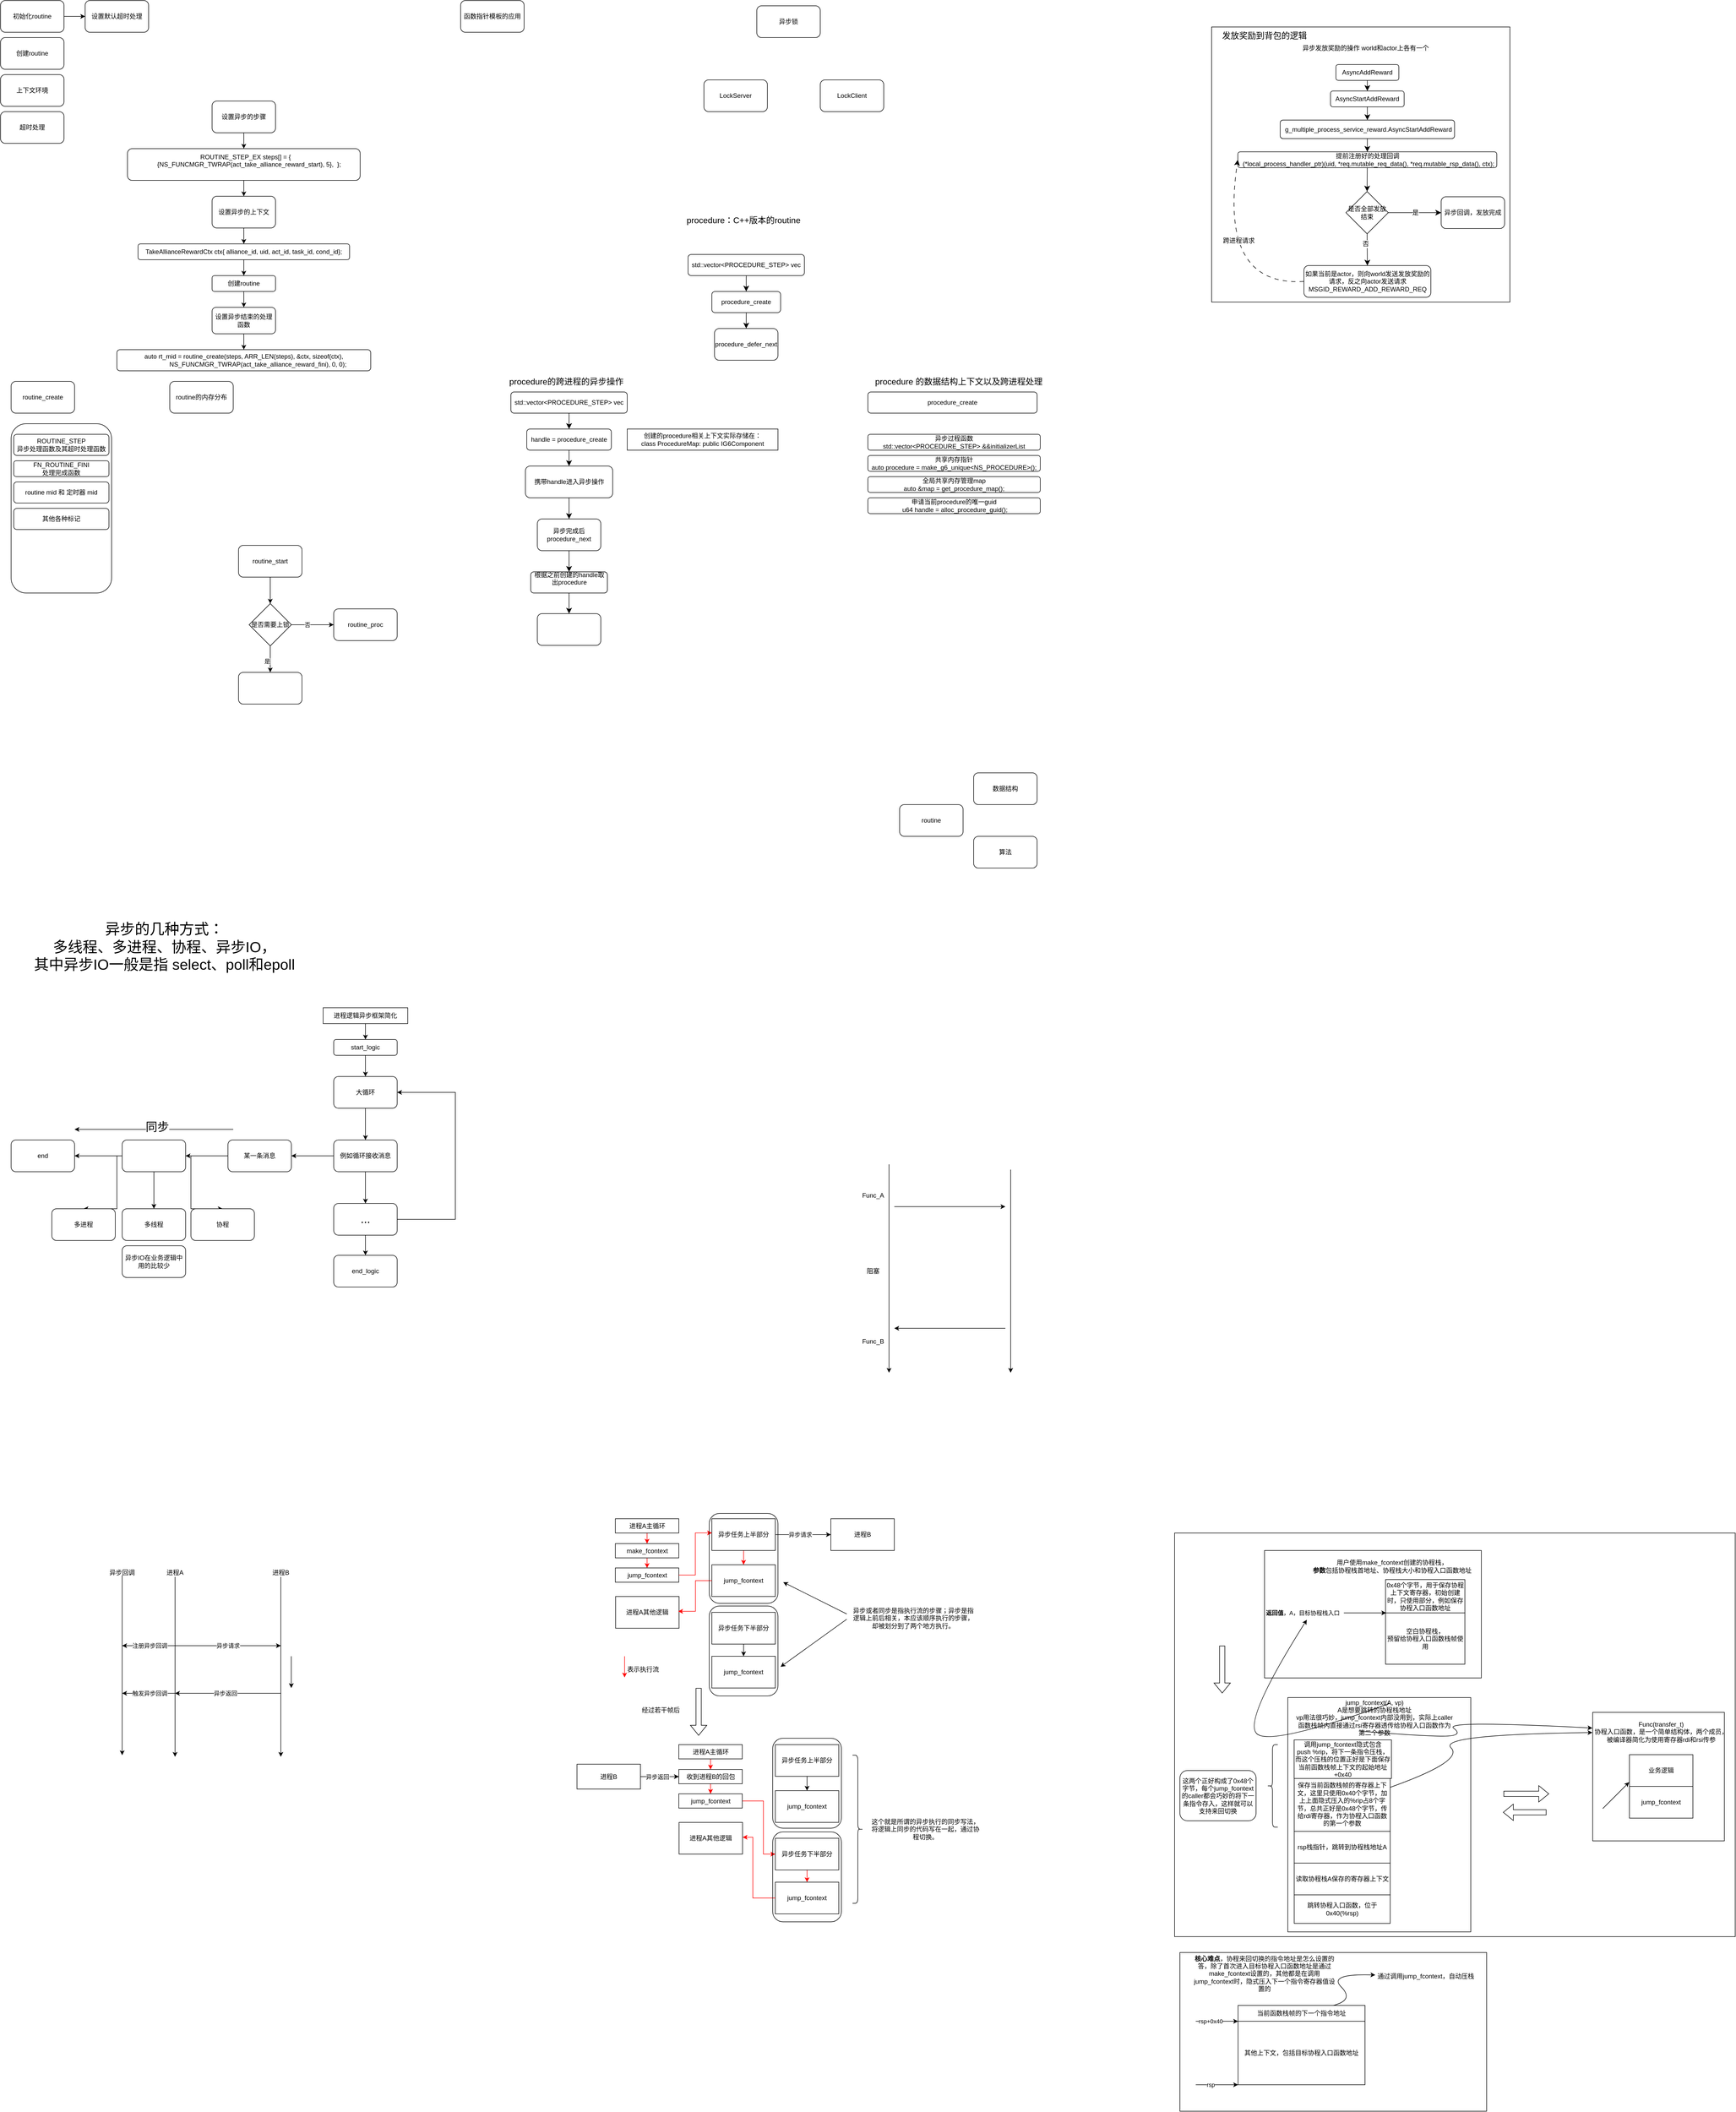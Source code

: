 <mxfile version="28.2.1">
  <diagram name="第 1 页" id="BBjcjCPQKE8Rdczkw8qz">
    <mxGraphModel dx="997" dy="550" grid="1" gridSize="10" guides="1" tooltips="1" connect="1" arrows="1" fold="1" page="1" pageScale="1" pageWidth="827" pageHeight="1169" math="0" shadow="0">
      <root>
        <mxCell id="0" />
        <mxCell id="1" parent="0" />
        <mxCell id="9l9gcxOGcMHAikn7koUY-1" value="创建routine" style="rounded=1;whiteSpace=wrap;html=1;" parent="1" vertex="1">
          <mxGeometry x="10" y="80" width="120" height="60" as="geometry" />
        </mxCell>
        <mxCell id="9l9gcxOGcMHAikn7koUY-2" value="上下文环境" style="rounded=1;whiteSpace=wrap;html=1;" parent="1" vertex="1">
          <mxGeometry x="10" y="150" width="120" height="60" as="geometry" />
        </mxCell>
        <mxCell id="9l9gcxOGcMHAikn7koUY-3" value="超时处理" style="rounded=1;whiteSpace=wrap;html=1;" parent="1" vertex="1">
          <mxGeometry x="10" y="220" width="120" height="60" as="geometry" />
        </mxCell>
        <mxCell id="9l9gcxOGcMHAikn7koUY-6" value="" style="edgeStyle=orthogonalEdgeStyle;rounded=0;orthogonalLoop=1;jettySize=auto;html=1;" parent="1" source="9l9gcxOGcMHAikn7koUY-4" target="9l9gcxOGcMHAikn7koUY-5" edge="1">
          <mxGeometry relative="1" as="geometry" />
        </mxCell>
        <mxCell id="9l9gcxOGcMHAikn7koUY-4" value="初始化routine" style="rounded=1;whiteSpace=wrap;html=1;" parent="1" vertex="1">
          <mxGeometry x="10" y="10" width="120" height="60" as="geometry" />
        </mxCell>
        <mxCell id="9l9gcxOGcMHAikn7koUY-5" value="设置默认超时处理" style="whiteSpace=wrap;html=1;rounded=1;" parent="1" vertex="1">
          <mxGeometry x="170" y="10" width="120" height="60" as="geometry" />
        </mxCell>
        <mxCell id="9l9gcxOGcMHAikn7koUY-11" value="" style="edgeStyle=orthogonalEdgeStyle;rounded=0;orthogonalLoop=1;jettySize=auto;html=1;" parent="1" source="9l9gcxOGcMHAikn7koUY-8" target="9l9gcxOGcMHAikn7koUY-10" edge="1">
          <mxGeometry relative="1" as="geometry" />
        </mxCell>
        <mxCell id="9l9gcxOGcMHAikn7koUY-8" value="设置异步的步骤" style="whiteSpace=wrap;html=1;rounded=1;" parent="1" vertex="1">
          <mxGeometry x="410" y="200" width="120" height="60" as="geometry" />
        </mxCell>
        <mxCell id="9l9gcxOGcMHAikn7koUY-13" value="" style="edgeStyle=orthogonalEdgeStyle;rounded=0;orthogonalLoop=1;jettySize=auto;html=1;" parent="1" source="9l9gcxOGcMHAikn7koUY-10" target="9l9gcxOGcMHAikn7koUY-12" edge="1">
          <mxGeometry relative="1" as="geometry" />
        </mxCell>
        <mxCell id="9l9gcxOGcMHAikn7koUY-10" value="&lt;div&gt;&amp;nbsp; ROUTINE_STEP_EX steps[] = {&lt;/div&gt;&lt;div&gt;&amp;nbsp; &amp;nbsp; &amp;nbsp; {NS_FUNCMGR_TWRAP(act_take_alliance_reward_start), 5},&lt;span style=&quot;background-color: transparent; color: light-dark(rgb(0, 0, 0), rgb(255, 255, 255));&quot;&gt;&amp;nbsp; };&lt;/span&gt;&lt;/div&gt;&lt;div&gt;&lt;br&gt;&lt;/div&gt;" style="whiteSpace=wrap;html=1;rounded=1;" parent="1" vertex="1">
          <mxGeometry x="250" y="290" width="440" height="60" as="geometry" />
        </mxCell>
        <mxCell id="9l9gcxOGcMHAikn7koUY-15" value="" style="edgeStyle=orthogonalEdgeStyle;rounded=0;orthogonalLoop=1;jettySize=auto;html=1;" parent="1" source="9l9gcxOGcMHAikn7koUY-12" target="9l9gcxOGcMHAikn7koUY-14" edge="1">
          <mxGeometry relative="1" as="geometry" />
        </mxCell>
        <mxCell id="9l9gcxOGcMHAikn7koUY-12" value="设置异步的上下文" style="whiteSpace=wrap;html=1;rounded=1;" parent="1" vertex="1">
          <mxGeometry x="410" y="380" width="120" height="60" as="geometry" />
        </mxCell>
        <mxCell id="9l9gcxOGcMHAikn7koUY-17" style="edgeStyle=orthogonalEdgeStyle;rounded=0;orthogonalLoop=1;jettySize=auto;html=1;" parent="1" source="9l9gcxOGcMHAikn7koUY-14" target="9l9gcxOGcMHAikn7koUY-16" edge="1">
          <mxGeometry relative="1" as="geometry" />
        </mxCell>
        <mxCell id="9l9gcxOGcMHAikn7koUY-14" value="TakeAllianceRewardCtx ctx{ alliance_id, uid, act_id, task_id, cond_id};" style="whiteSpace=wrap;html=1;rounded=1;" parent="1" vertex="1">
          <mxGeometry x="270" y="470" width="400" height="30" as="geometry" />
        </mxCell>
        <mxCell id="9l9gcxOGcMHAikn7koUY-19" value="" style="edgeStyle=orthogonalEdgeStyle;rounded=0;orthogonalLoop=1;jettySize=auto;html=1;" parent="1" source="9l9gcxOGcMHAikn7koUY-16" target="9l9gcxOGcMHAikn7koUY-18" edge="1">
          <mxGeometry relative="1" as="geometry" />
        </mxCell>
        <mxCell id="9l9gcxOGcMHAikn7koUY-16" value="创建routine" style="rounded=1;whiteSpace=wrap;html=1;" parent="1" vertex="1">
          <mxGeometry x="410" y="530" width="120" height="30" as="geometry" />
        </mxCell>
        <mxCell id="9l9gcxOGcMHAikn7koUY-21" value="" style="edgeStyle=orthogonalEdgeStyle;rounded=0;orthogonalLoop=1;jettySize=auto;html=1;" parent="1" source="9l9gcxOGcMHAikn7koUY-18" target="9l9gcxOGcMHAikn7koUY-20" edge="1">
          <mxGeometry relative="1" as="geometry" />
        </mxCell>
        <mxCell id="9l9gcxOGcMHAikn7koUY-18" value="设置异步结束的处理函数" style="whiteSpace=wrap;html=1;rounded=1;" parent="1" vertex="1">
          <mxGeometry x="410" y="590" width="120" height="50" as="geometry" />
        </mxCell>
        <mxCell id="9l9gcxOGcMHAikn7koUY-20" value="&lt;div&gt;&amp;nbsp;auto rt_mid = routine_create(steps, ARR_LEN(steps), &amp;amp;ctx, sizeof(ctx),&amp;nbsp;&lt;/div&gt;&lt;div&gt;&amp;nbsp; &amp;nbsp; &amp;nbsp; &amp;nbsp; &amp;nbsp; &amp;nbsp; &amp;nbsp; &amp;nbsp; NS_FUNCMGR_TWRAP(act_take_alliance_reward_fini), 0, 0);&lt;/div&gt;" style="whiteSpace=wrap;html=1;rounded=1;" parent="1" vertex="1">
          <mxGeometry x="230" y="670" width="480" height="40" as="geometry" />
        </mxCell>
        <mxCell id="9l9gcxOGcMHAikn7koUY-22" value="routine_create" style="rounded=1;whiteSpace=wrap;html=1;" parent="1" vertex="1">
          <mxGeometry x="30" y="730" width="120" height="60" as="geometry" />
        </mxCell>
        <mxCell id="9l9gcxOGcMHAikn7koUY-23" value="函数指针模板的应用" style="rounded=1;whiteSpace=wrap;html=1;" parent="1" vertex="1">
          <mxGeometry x="880" y="10" width="120" height="60" as="geometry" />
        </mxCell>
        <mxCell id="9l9gcxOGcMHAikn7koUY-24" value="" style="rounded=1;whiteSpace=wrap;html=1;fillColor=none;" parent="1" vertex="1">
          <mxGeometry x="30" y="810" width="190" height="320" as="geometry" />
        </mxCell>
        <mxCell id="9l9gcxOGcMHAikn7koUY-25" value="routine的内存分布" style="rounded=1;whiteSpace=wrap;html=1;" parent="1" vertex="1">
          <mxGeometry x="330" y="730" width="120" height="60" as="geometry" />
        </mxCell>
        <mxCell id="9l9gcxOGcMHAikn7koUY-26" value="ROUTINE_STEP&lt;div&gt;异步处理函数及其超时处理函数&lt;/div&gt;" style="rounded=1;whiteSpace=wrap;html=1;" parent="1" vertex="1">
          <mxGeometry x="35" y="830" width="180" height="40" as="geometry" />
        </mxCell>
        <mxCell id="9l9gcxOGcMHAikn7koUY-27" value="FN_ROUTINE_FINI&lt;div&gt;处理完成函数&lt;/div&gt;" style="rounded=1;whiteSpace=wrap;html=1;" parent="1" vertex="1">
          <mxGeometry x="35" y="880" width="180" height="30" as="geometry" />
        </mxCell>
        <mxCell id="9l9gcxOGcMHAikn7koUY-28" value="routine mid 和 定时器 mid" style="rounded=1;whiteSpace=wrap;html=1;" parent="1" vertex="1">
          <mxGeometry x="35" y="920" width="180" height="40" as="geometry" />
        </mxCell>
        <mxCell id="9l9gcxOGcMHAikn7koUY-29" value="其他各种标记" style="rounded=1;whiteSpace=wrap;html=1;" parent="1" vertex="1">
          <mxGeometry x="35" y="970" width="180" height="40" as="geometry" />
        </mxCell>
        <mxCell id="9l9gcxOGcMHAikn7koUY-34" style="edgeStyle=orthogonalEdgeStyle;rounded=0;orthogonalLoop=1;jettySize=auto;html=1;entryX=0.5;entryY=0;entryDx=0;entryDy=0;" parent="1" source="9l9gcxOGcMHAikn7koUY-30" target="9l9gcxOGcMHAikn7koUY-33" edge="1">
          <mxGeometry relative="1" as="geometry" />
        </mxCell>
        <mxCell id="9l9gcxOGcMHAikn7koUY-30" value="routine_start" style="rounded=1;whiteSpace=wrap;html=1;" parent="1" vertex="1">
          <mxGeometry x="460" y="1040" width="120" height="60" as="geometry" />
        </mxCell>
        <mxCell id="9l9gcxOGcMHAikn7koUY-31" value="routine_proc" style="whiteSpace=wrap;html=1;rounded=1;" parent="1" vertex="1">
          <mxGeometry x="640" y="1160" width="120" height="60" as="geometry" />
        </mxCell>
        <mxCell id="9l9gcxOGcMHAikn7koUY-35" style="edgeStyle=orthogonalEdgeStyle;rounded=0;orthogonalLoop=1;jettySize=auto;html=1;exitX=1;exitY=0.5;exitDx=0;exitDy=0;entryX=0;entryY=0.5;entryDx=0;entryDy=0;" parent="1" source="9l9gcxOGcMHAikn7koUY-33" target="9l9gcxOGcMHAikn7koUY-31" edge="1">
          <mxGeometry relative="1" as="geometry" />
        </mxCell>
        <mxCell id="9l9gcxOGcMHAikn7koUY-40" value="否" style="edgeLabel;html=1;align=center;verticalAlign=middle;resizable=0;points=[];" parent="9l9gcxOGcMHAikn7koUY-35" vertex="1" connectable="0">
          <mxGeometry x="-0.264" relative="1" as="geometry">
            <mxPoint as="offset" />
          </mxGeometry>
        </mxCell>
        <mxCell id="9l9gcxOGcMHAikn7koUY-39" style="edgeStyle=orthogonalEdgeStyle;rounded=0;orthogonalLoop=1;jettySize=auto;html=1;entryX=0.5;entryY=0;entryDx=0;entryDy=0;" parent="1" source="9l9gcxOGcMHAikn7koUY-33" target="9l9gcxOGcMHAikn7koUY-38" edge="1">
          <mxGeometry relative="1" as="geometry" />
        </mxCell>
        <mxCell id="9l9gcxOGcMHAikn7koUY-41" value="是" style="edgeLabel;html=1;align=center;verticalAlign=middle;resizable=0;points=[];" parent="9l9gcxOGcMHAikn7koUY-39" vertex="1" connectable="0">
          <mxGeometry x="0.163" y="-6" relative="1" as="geometry">
            <mxPoint as="offset" />
          </mxGeometry>
        </mxCell>
        <mxCell id="9l9gcxOGcMHAikn7koUY-33" value="是否需要上锁" style="rhombus;whiteSpace=wrap;html=1;" parent="1" vertex="1">
          <mxGeometry x="480" y="1150" width="80" height="80" as="geometry" />
        </mxCell>
        <mxCell id="9l9gcxOGcMHAikn7koUY-38" value="" style="rounded=1;whiteSpace=wrap;html=1;" parent="1" vertex="1">
          <mxGeometry x="460" y="1280" width="120" height="60" as="geometry" />
        </mxCell>
        <mxCell id="9l9gcxOGcMHAikn7koUY-42" value="异步锁" style="rounded=1;whiteSpace=wrap;html=1;" parent="1" vertex="1">
          <mxGeometry x="1440" y="20" width="120" height="60" as="geometry" />
        </mxCell>
        <mxCell id="9l9gcxOGcMHAikn7koUY-43" value="LockServer" style="rounded=1;whiteSpace=wrap;html=1;" parent="1" vertex="1">
          <mxGeometry x="1340" y="160" width="120" height="60" as="geometry" />
        </mxCell>
        <mxCell id="9l9gcxOGcMHAikn7koUY-44" value="LockClient" style="rounded=1;whiteSpace=wrap;html=1;" parent="1" vertex="1">
          <mxGeometry x="1560" y="160" width="120" height="60" as="geometry" />
        </mxCell>
        <mxCell id="7AqzBn1O08MEyi1Azup3-1" value="procedure：C++版本的routine" style="text;html=1;align=center;verticalAlign=middle;whiteSpace=wrap;rounded=0;fontSize=16;" parent="1" vertex="1">
          <mxGeometry x="1230" y="410" width="370" height="30" as="geometry" />
        </mxCell>
        <mxCell id="7AqzBn1O08MEyi1Azup3-6" value="" style="edgeStyle=none;curved=1;rounded=0;orthogonalLoop=1;jettySize=auto;html=1;fontSize=12;startSize=8;endSize=8;" parent="1" source="7AqzBn1O08MEyi1Azup3-2" target="7AqzBn1O08MEyi1Azup3-5" edge="1">
          <mxGeometry relative="1" as="geometry" />
        </mxCell>
        <mxCell id="7AqzBn1O08MEyi1Azup3-2" value="procedure_create" style="rounded=1;whiteSpace=wrap;html=1;" parent="1" vertex="1">
          <mxGeometry x="1355" y="560" width="130" height="40" as="geometry" />
        </mxCell>
        <mxCell id="7AqzBn1O08MEyi1Azup3-4" style="edgeStyle=none;curved=1;rounded=0;orthogonalLoop=1;jettySize=auto;html=1;entryX=0.5;entryY=0;entryDx=0;entryDy=0;fontSize=12;startSize=8;endSize=8;" parent="1" source="7AqzBn1O08MEyi1Azup3-3" target="7AqzBn1O08MEyi1Azup3-2" edge="1">
          <mxGeometry relative="1" as="geometry" />
        </mxCell>
        <mxCell id="7AqzBn1O08MEyi1Azup3-3" value="std::vector&amp;lt;PROCEDURE_STEP&amp;gt; vec" style="rounded=1;whiteSpace=wrap;html=1;" parent="1" vertex="1">
          <mxGeometry x="1310" y="490" width="220" height="40" as="geometry" />
        </mxCell>
        <mxCell id="7AqzBn1O08MEyi1Azup3-5" value="procedure_defer_next" style="whiteSpace=wrap;html=1;rounded=1;" parent="1" vertex="1">
          <mxGeometry x="1360" y="630" width="120" height="60" as="geometry" />
        </mxCell>
        <mxCell id="7AqzBn1O08MEyi1Azup3-7" value="procedure的跨进程的异步操作" style="text;html=1;align=center;verticalAlign=middle;whiteSpace=wrap;rounded=0;fontSize=16;" parent="1" vertex="1">
          <mxGeometry x="965" y="720" width="230" height="20" as="geometry" />
        </mxCell>
        <mxCell id="7AqzBn1O08MEyi1Azup3-9" value="" style="edgeStyle=none;curved=1;rounded=0;orthogonalLoop=1;jettySize=auto;html=1;fontSize=12;startSize=8;endSize=8;" parent="1" source="7AqzBn1O08MEyi1Azup3-10" edge="1">
          <mxGeometry relative="1" as="geometry">
            <mxPoint x="1085" y="890" as="targetPoint" />
          </mxGeometry>
        </mxCell>
        <mxCell id="7AqzBn1O08MEyi1Azup3-10" value="handle = procedure_create" style="rounded=1;whiteSpace=wrap;html=1;" parent="1" vertex="1">
          <mxGeometry x="1005" y="820" width="160" height="40" as="geometry" />
        </mxCell>
        <mxCell id="7AqzBn1O08MEyi1Azup3-11" style="edgeStyle=none;curved=1;rounded=0;orthogonalLoop=1;jettySize=auto;html=1;entryX=0.5;entryY=0;entryDx=0;entryDy=0;fontSize=12;startSize=8;endSize=8;" parent="1" source="7AqzBn1O08MEyi1Azup3-12" target="7AqzBn1O08MEyi1Azup3-10" edge="1">
          <mxGeometry relative="1" as="geometry" />
        </mxCell>
        <mxCell id="7AqzBn1O08MEyi1Azup3-12" value="std::vector&amp;lt;PROCEDURE_STEP&amp;gt; vec" style="rounded=1;whiteSpace=wrap;html=1;" parent="1" vertex="1">
          <mxGeometry x="975" y="750" width="220" height="40" as="geometry" />
        </mxCell>
        <mxCell id="7AqzBn1O08MEyi1Azup3-16" value="" style="edgeStyle=none;curved=1;rounded=0;orthogonalLoop=1;jettySize=auto;html=1;fontSize=12;startSize=8;endSize=8;" parent="1" source="7AqzBn1O08MEyi1Azup3-14" target="7AqzBn1O08MEyi1Azup3-15" edge="1">
          <mxGeometry relative="1" as="geometry" />
        </mxCell>
        <mxCell id="7AqzBn1O08MEyi1Azup3-14" value="携带handle进入异步操作" style="rounded=1;whiteSpace=wrap;html=1;" parent="1" vertex="1">
          <mxGeometry x="1002.5" y="890" width="165" height="60" as="geometry" />
        </mxCell>
        <mxCell id="7AqzBn1O08MEyi1Azup3-18" value="" style="edgeStyle=none;curved=1;rounded=0;orthogonalLoop=1;jettySize=auto;html=1;fontSize=12;startSize=8;endSize=8;" parent="1" source="7AqzBn1O08MEyi1Azup3-15" target="7AqzBn1O08MEyi1Azup3-17" edge="1">
          <mxGeometry relative="1" as="geometry" />
        </mxCell>
        <mxCell id="7AqzBn1O08MEyi1Azup3-15" value="异步完成后&lt;div&gt;procedure_next&lt;/div&gt;" style="whiteSpace=wrap;html=1;rounded=1;" parent="1" vertex="1">
          <mxGeometry x="1025" y="990" width="120" height="60" as="geometry" />
        </mxCell>
        <mxCell id="7AqzBn1O08MEyi1Azup3-21" value="" style="edgeStyle=none;curved=1;rounded=0;orthogonalLoop=1;jettySize=auto;html=1;fontSize=12;startSize=8;endSize=8;" parent="1" source="7AqzBn1O08MEyi1Azup3-17" target="7AqzBn1O08MEyi1Azup3-20" edge="1">
          <mxGeometry relative="1" as="geometry" />
        </mxCell>
        <mxCell id="7AqzBn1O08MEyi1Azup3-17" value="根据之前创建的handle取出procedure&lt;div&gt;&lt;br&gt;&lt;/div&gt;" style="whiteSpace=wrap;html=1;rounded=1;" parent="1" vertex="1">
          <mxGeometry x="1012.5" y="1090" width="145" height="40" as="geometry" />
        </mxCell>
        <mxCell id="7AqzBn1O08MEyi1Azup3-19" value="&lt;div&gt;创建的procedure相关上下文实际存储在：&lt;/div&gt;class ProcedureMap: public IG6Component" style="rounded=0;whiteSpace=wrap;html=1;" parent="1" vertex="1">
          <mxGeometry x="1195" y="820" width="285" height="40" as="geometry" />
        </mxCell>
        <mxCell id="7AqzBn1O08MEyi1Azup3-20" value="" style="whiteSpace=wrap;html=1;rounded=1;" parent="1" vertex="1">
          <mxGeometry x="1025" y="1169" width="120" height="60" as="geometry" />
        </mxCell>
        <mxCell id="7AqzBn1O08MEyi1Azup3-22" value="procedure 的数据结构上下文以及跨进程处理" style="text;html=1;align=center;verticalAlign=middle;whiteSpace=wrap;rounded=0;fontSize=16;" parent="1" vertex="1">
          <mxGeometry x="1654" y="715" width="336" height="30" as="geometry" />
        </mxCell>
        <mxCell id="7AqzBn1O08MEyi1Azup3-23" value="procedure_create" style="rounded=1;whiteSpace=wrap;html=1;" parent="1" vertex="1">
          <mxGeometry x="1650" y="750" width="320" height="40" as="geometry" />
        </mxCell>
        <mxCell id="7AqzBn1O08MEyi1Azup3-24" value="&lt;div&gt;异步过程函数&lt;/div&gt;std::vector&amp;lt;PROCEDURE_STEP&amp;gt; &amp;amp;&amp;amp;initializerList" style="rounded=1;whiteSpace=wrap;html=1;" parent="1" vertex="1">
          <mxGeometry x="1650" y="830" width="326" height="30" as="geometry" />
        </mxCell>
        <mxCell id="7AqzBn1O08MEyi1Azup3-25" value="&lt;div&gt;共享内存指针&lt;/div&gt;auto procedure = make_g6_unique&amp;lt;NS_PROCEDURE&amp;gt;();" style="rounded=1;whiteSpace=wrap;html=1;" parent="1" vertex="1">
          <mxGeometry x="1650" y="870" width="326" height="30" as="geometry" />
        </mxCell>
        <mxCell id="7AqzBn1O08MEyi1Azup3-26" value="&lt;div&gt;全局共享内存管理map&lt;/div&gt;auto &amp;amp;map = get_procedure_map();" style="rounded=1;whiteSpace=wrap;html=1;" parent="1" vertex="1">
          <mxGeometry x="1650" y="910" width="326" height="30" as="geometry" />
        </mxCell>
        <mxCell id="7AqzBn1O08MEyi1Azup3-27" value="&lt;div&gt;申请当前procedure的唯一guid&lt;/div&gt;&amp;nbsp;u64 handle = alloc_procedure_guid();" style="rounded=1;whiteSpace=wrap;html=1;" parent="1" vertex="1">
          <mxGeometry x="1650" y="950" width="326" height="30" as="geometry" />
        </mxCell>
        <mxCell id="7AqzBn1O08MEyi1Azup3-32" value="" style="edgeStyle=none;curved=1;rounded=0;orthogonalLoop=1;jettySize=auto;html=1;fontSize=12;startSize=8;endSize=8;" parent="1" source="7AqzBn1O08MEyi1Azup3-29" target="7AqzBn1O08MEyi1Azup3-31" edge="1">
          <mxGeometry relative="1" as="geometry" />
        </mxCell>
        <mxCell id="7AqzBn1O08MEyi1Azup3-29" value="AsyncAddReward" style="rounded=1;whiteSpace=wrap;html=1;" parent="1" vertex="1">
          <mxGeometry x="2535" y="131" width="119" height="30" as="geometry" />
        </mxCell>
        <mxCell id="7AqzBn1O08MEyi1Azup3-30" value="&lt;span style=&quot;color: rgb(0, 0, 0); font-family: Helvetica; font-size: 12px; font-style: normal; font-variant-ligatures: normal; font-variant-caps: normal; font-weight: 400; letter-spacing: normal; orphans: 2; text-align: center; text-indent: 0px; text-transform: none; widows: 2; word-spacing: 0px; -webkit-text-stroke-width: 0px; white-space: normal; background-color: rgb(251, 251, 251); text-decoration-thickness: initial; text-decoration-style: initial; text-decoration-color: initial; float: none; display: inline !important;&quot;&gt;异步发放奖励的操作&amp;nbsp;&lt;/span&gt;&lt;span style=&quot;background-color: light-dark(rgb(251, 251, 251), rgb(21, 21, 21)); color: light-dark(rgb(0, 0, 0), rgb(237, 237, 237)); text-align: center;&quot;&gt;world和actor上各有一个&lt;/span&gt;" style="text;whiteSpace=wrap;html=1;" parent="1" vertex="1">
          <mxGeometry x="2469.5" y="86" width="250" height="25" as="geometry" />
        </mxCell>
        <mxCell id="7AqzBn1O08MEyi1Azup3-34" value="" style="edgeStyle=none;curved=1;rounded=0;orthogonalLoop=1;jettySize=auto;html=1;fontSize=12;startSize=8;endSize=8;" parent="1" source="7AqzBn1O08MEyi1Azup3-31" target="7AqzBn1O08MEyi1Azup3-33" edge="1">
          <mxGeometry relative="1" as="geometry" />
        </mxCell>
        <mxCell id="7AqzBn1O08MEyi1Azup3-31" value="AsyncStartAddReward" style="whiteSpace=wrap;html=1;rounded=1;" parent="1" vertex="1">
          <mxGeometry x="2524.75" y="181" width="139.25" height="30" as="geometry" />
        </mxCell>
        <mxCell id="7AqzBn1O08MEyi1Azup3-36" value="" style="edgeStyle=none;curved=1;rounded=0;orthogonalLoop=1;jettySize=auto;html=1;fontSize=12;startSize=8;endSize=8;" parent="1" source="7AqzBn1O08MEyi1Azup3-33" target="7AqzBn1O08MEyi1Azup3-35" edge="1">
          <mxGeometry relative="1" as="geometry" />
        </mxCell>
        <mxCell id="7AqzBn1O08MEyi1Azup3-33" value="&amp;nbsp;g_multiple_process_service_reward.AsyncStartAddReward" style="whiteSpace=wrap;html=1;rounded=1;" parent="1" vertex="1">
          <mxGeometry x="2429.68" y="236" width="329.63" height="35" as="geometry" />
        </mxCell>
        <mxCell id="7AqzBn1O08MEyi1Azup3-42" style="edgeStyle=none;curved=1;rounded=0;orthogonalLoop=1;jettySize=auto;html=1;entryX=0.5;entryY=0;entryDx=0;entryDy=0;fontSize=12;startSize=8;endSize=8;" parent="1" source="7AqzBn1O08MEyi1Azup3-35" target="7AqzBn1O08MEyi1Azup3-41" edge="1">
          <mxGeometry relative="1" as="geometry" />
        </mxCell>
        <mxCell id="7AqzBn1O08MEyi1Azup3-35" value="&lt;div&gt;提前注册好的处理回调&lt;/div&gt;&amp;nbsp;(*local_process_handler_ptr)(uid, *req.mutable_req_data(), *req.mutable_rsp_data(), ctx);" style="whiteSpace=wrap;html=1;rounded=1;" parent="1" vertex="1">
          <mxGeometry x="2349.56" y="296" width="489.63" height="30" as="geometry" />
        </mxCell>
        <mxCell id="7AqzBn1O08MEyi1Azup3-44" value="" style="edgeStyle=none;curved=1;rounded=0;orthogonalLoop=1;jettySize=auto;html=1;fontSize=12;startSize=8;endSize=8;" parent="1" source="7AqzBn1O08MEyi1Azup3-41" edge="1">
          <mxGeometry relative="1" as="geometry">
            <mxPoint x="2734" y="411" as="targetPoint" />
          </mxGeometry>
        </mxCell>
        <mxCell id="7AqzBn1O08MEyi1Azup3-45" value="是" style="edgeLabel;html=1;align=center;verticalAlign=middle;resizable=0;points=[];fontSize=12;" parent="7AqzBn1O08MEyi1Azup3-44" vertex="1" connectable="0">
          <mxGeometry x="0.007" relative="1" as="geometry">
            <mxPoint as="offset" />
          </mxGeometry>
        </mxCell>
        <mxCell id="7AqzBn1O08MEyi1Azup3-48" style="edgeStyle=none;curved=1;rounded=0;orthogonalLoop=1;jettySize=auto;html=1;exitX=0.5;exitY=1;exitDx=0;exitDy=0;entryX=0.5;entryY=0;entryDx=0;entryDy=0;fontSize=12;startSize=8;endSize=8;" parent="1" source="7AqzBn1O08MEyi1Azup3-41" target="7AqzBn1O08MEyi1Azup3-47" edge="1">
          <mxGeometry relative="1" as="geometry" />
        </mxCell>
        <mxCell id="7AqzBn1O08MEyi1Azup3-49" value="否" style="edgeLabel;html=1;align=center;verticalAlign=middle;resizable=0;points=[];fontSize=12;" parent="7AqzBn1O08MEyi1Azup3-48" vertex="1" connectable="0">
          <mxGeometry x="-0.374" y="-3" relative="1" as="geometry">
            <mxPoint as="offset" />
          </mxGeometry>
        </mxCell>
        <mxCell id="7AqzBn1O08MEyi1Azup3-41" value="是否全部发放结束" style="rhombus;whiteSpace=wrap;html=1;" parent="1" vertex="1">
          <mxGeometry x="2554" y="371" width="80" height="80" as="geometry" />
        </mxCell>
        <mxCell id="7AqzBn1O08MEyi1Azup3-46" value="异步回调，发放完成" style="rounded=1;whiteSpace=wrap;html=1;" parent="1" vertex="1">
          <mxGeometry x="2734" y="381" width="120" height="60" as="geometry" />
        </mxCell>
        <mxCell id="7AqzBn1O08MEyi1Azup3-47" value="如果当前是actor，则向world发送发放奖励的请求，反之向actor发送请求&lt;div&gt;MSGID_REWARD_ADD_REWARD_REQ&lt;/div&gt;" style="rounded=1;whiteSpace=wrap;html=1;" parent="1" vertex="1">
          <mxGeometry x="2474.5" y="511" width="240" height="60" as="geometry" />
        </mxCell>
        <mxCell id="7AqzBn1O08MEyi1Azup3-52" value="" style="endArrow=classic;html=1;rounded=0;fontSize=12;startSize=8;endSize=8;curved=1;exitX=0;exitY=0.5;exitDx=0;exitDy=0;entryX=0;entryY=0.5;entryDx=0;entryDy=0;dashed=1;dashPattern=8 8;" parent="1" source="7AqzBn1O08MEyi1Azup3-47" target="7AqzBn1O08MEyi1Azup3-35" edge="1">
          <mxGeometry width="50" height="50" relative="1" as="geometry">
            <mxPoint x="2354" y="571" as="sourcePoint" />
            <mxPoint x="2404" y="521" as="targetPoint" />
            <Array as="points">
              <mxPoint x="2314" y="551" />
            </Array>
          </mxGeometry>
        </mxCell>
        <mxCell id="7AqzBn1O08MEyi1Azup3-53" value="跨进程请求" style="edgeLabel;html=1;align=center;verticalAlign=middle;resizable=0;points=[];fontSize=12;" parent="7AqzBn1O08MEyi1Azup3-52" vertex="1" connectable="0">
          <mxGeometry x="0.252" y="-24" relative="1" as="geometry">
            <mxPoint as="offset" />
          </mxGeometry>
        </mxCell>
        <mxCell id="7AqzBn1O08MEyi1Azup3-54" value="" style="rounded=0;whiteSpace=wrap;html=1;fillColor=none;" parent="1" vertex="1">
          <mxGeometry x="2300" y="60" width="564" height="520" as="geometry" />
        </mxCell>
        <mxCell id="7AqzBn1O08MEyi1Azup3-55" value="发放奖励到背包的逻辑" style="text;html=1;align=center;verticalAlign=middle;whiteSpace=wrap;rounded=0;fontSize=16;" parent="1" vertex="1">
          <mxGeometry x="2310" y="61" width="180" height="30" as="geometry" />
        </mxCell>
        <mxCell id="Zm3if8aHrvbqaMx30EgN-1" value="&lt;font style=&quot;font-size: 28px;&quot;&gt;异步的几种方式：&lt;/font&gt;&lt;div&gt;&lt;font style=&quot;font-size: 28px;&quot;&gt;多线程、多进程、协程、异步IO，&lt;/font&gt;&lt;/div&gt;&lt;div&gt;&lt;font style=&quot;font-size: 28px;&quot;&gt;其中异步IO一般是指 select、poll和epoll&lt;/font&gt;&lt;/div&gt;" style="text;html=1;align=center;verticalAlign=middle;whiteSpace=wrap;rounded=0;" parent="1" vertex="1">
          <mxGeometry x="10" y="1754" width="620" height="90" as="geometry" />
        </mxCell>
        <mxCell id="Zm3if8aHrvbqaMx30EgN-6" style="edgeStyle=orthogonalEdgeStyle;rounded=0;orthogonalLoop=1;jettySize=auto;html=1;" parent="1" source="Zm3if8aHrvbqaMx30EgN-2" target="Zm3if8aHrvbqaMx30EgN-5" edge="1">
          <mxGeometry relative="1" as="geometry" />
        </mxCell>
        <mxCell id="Zm3if8aHrvbqaMx30EgN-2" value="start_logic" style="rounded=1;whiteSpace=wrap;html=1;" parent="1" vertex="1">
          <mxGeometry x="640" y="1974" width="120" height="30" as="geometry" />
        </mxCell>
        <mxCell id="Zm3if8aHrvbqaMx30EgN-4" style="edgeStyle=orthogonalEdgeStyle;rounded=0;orthogonalLoop=1;jettySize=auto;html=1;entryX=0.5;entryY=0;entryDx=0;entryDy=0;" parent="1" source="Zm3if8aHrvbqaMx30EgN-3" target="Zm3if8aHrvbqaMx30EgN-2" edge="1">
          <mxGeometry relative="1" as="geometry" />
        </mxCell>
        <mxCell id="Zm3if8aHrvbqaMx30EgN-3" value="进程逻辑异步框架简化" style="rounded=0;whiteSpace=wrap;html=1;" parent="1" vertex="1">
          <mxGeometry x="620" y="1914" width="160" height="30" as="geometry" />
        </mxCell>
        <mxCell id="Zm3if8aHrvbqaMx30EgN-8" style="edgeStyle=orthogonalEdgeStyle;rounded=0;orthogonalLoop=1;jettySize=auto;html=1;entryX=0.5;entryY=0;entryDx=0;entryDy=0;" parent="1" source="Zm3if8aHrvbqaMx30EgN-5" target="Zm3if8aHrvbqaMx30EgN-7" edge="1">
          <mxGeometry relative="1" as="geometry" />
        </mxCell>
        <mxCell id="Zm3if8aHrvbqaMx30EgN-5" value="大循环" style="rounded=1;whiteSpace=wrap;html=1;" parent="1" vertex="1">
          <mxGeometry x="640" y="2044" width="120" height="60" as="geometry" />
        </mxCell>
        <mxCell id="Zm3if8aHrvbqaMx30EgN-10" style="edgeStyle=orthogonalEdgeStyle;rounded=0;orthogonalLoop=1;jettySize=auto;html=1;entryX=0.5;entryY=0;entryDx=0;entryDy=0;" parent="1" source="Zm3if8aHrvbqaMx30EgN-7" target="Zm3if8aHrvbqaMx30EgN-9" edge="1">
          <mxGeometry relative="1" as="geometry" />
        </mxCell>
        <mxCell id="Zm3if8aHrvbqaMx30EgN-16" style="edgeStyle=orthogonalEdgeStyle;rounded=0;orthogonalLoop=1;jettySize=auto;html=1;entryX=1;entryY=0.5;entryDx=0;entryDy=0;" parent="1" source="Zm3if8aHrvbqaMx30EgN-7" target="Zm3if8aHrvbqaMx30EgN-15" edge="1">
          <mxGeometry relative="1" as="geometry" />
        </mxCell>
        <mxCell id="Zm3if8aHrvbqaMx30EgN-7" value="例如循环接收消息" style="rounded=1;whiteSpace=wrap;html=1;" parent="1" vertex="1">
          <mxGeometry x="640" y="2164" width="120" height="60" as="geometry" />
        </mxCell>
        <mxCell id="Zm3if8aHrvbqaMx30EgN-13" style="edgeStyle=orthogonalEdgeStyle;rounded=0;orthogonalLoop=1;jettySize=auto;html=1;exitX=0.5;exitY=1;exitDx=0;exitDy=0;" parent="1" source="Zm3if8aHrvbqaMx30EgN-9" target="Zm3if8aHrvbqaMx30EgN-12" edge="1">
          <mxGeometry relative="1" as="geometry" />
        </mxCell>
        <mxCell id="Zm3if8aHrvbqaMx30EgN-14" style="edgeStyle=orthogonalEdgeStyle;rounded=0;orthogonalLoop=1;jettySize=auto;html=1;entryX=1;entryY=0.5;entryDx=0;entryDy=0;" parent="1" source="Zm3if8aHrvbqaMx30EgN-9" target="Zm3if8aHrvbqaMx30EgN-5" edge="1">
          <mxGeometry relative="1" as="geometry">
            <Array as="points">
              <mxPoint x="870" y="2314" />
              <mxPoint x="870" y="2074" />
            </Array>
          </mxGeometry>
        </mxCell>
        <mxCell id="Zm3if8aHrvbqaMx30EgN-9" value="&lt;font style=&quot;font-size: 22px;&quot;&gt;...&lt;/font&gt;" style="rounded=1;whiteSpace=wrap;html=1;" parent="1" vertex="1">
          <mxGeometry x="640" y="2284" width="120" height="60" as="geometry" />
        </mxCell>
        <mxCell id="Zm3if8aHrvbqaMx30EgN-12" value="end_logic" style="rounded=1;whiteSpace=wrap;html=1;" parent="1" vertex="1">
          <mxGeometry x="640" y="2382" width="120" height="60" as="geometry" />
        </mxCell>
        <mxCell id="Zm3if8aHrvbqaMx30EgN-18" value="" style="edgeStyle=orthogonalEdgeStyle;rounded=0;orthogonalLoop=1;jettySize=auto;html=1;" parent="1" source="Zm3if8aHrvbqaMx30EgN-15" target="Zm3if8aHrvbqaMx30EgN-17" edge="1">
          <mxGeometry relative="1" as="geometry" />
        </mxCell>
        <mxCell id="Zm3if8aHrvbqaMx30EgN-15" value="某一条消息" style="rounded=1;whiteSpace=wrap;html=1;" parent="1" vertex="1">
          <mxGeometry x="440" y="2164" width="120" height="60" as="geometry" />
        </mxCell>
        <mxCell id="Zm3if8aHrvbqaMx30EgN-20" style="edgeStyle=orthogonalEdgeStyle;rounded=0;orthogonalLoop=1;jettySize=auto;html=1;entryX=1;entryY=0.5;entryDx=0;entryDy=0;" parent="1" source="Zm3if8aHrvbqaMx30EgN-17" target="Zm3if8aHrvbqaMx30EgN-19" edge="1">
          <mxGeometry relative="1" as="geometry" />
        </mxCell>
        <mxCell id="Zm3if8aHrvbqaMx30EgN-25" style="edgeStyle=orthogonalEdgeStyle;rounded=0;orthogonalLoop=1;jettySize=auto;html=1;entryX=0.5;entryY=0;entryDx=0;entryDy=0;" parent="1" source="Zm3if8aHrvbqaMx30EgN-17" target="Zm3if8aHrvbqaMx30EgN-21" edge="1">
          <mxGeometry relative="1" as="geometry">
            <Array as="points">
              <mxPoint x="230" y="2194" />
              <mxPoint x="230" y="2294" />
            </Array>
          </mxGeometry>
        </mxCell>
        <mxCell id="Zm3if8aHrvbqaMx30EgN-26" style="edgeStyle=orthogonalEdgeStyle;rounded=0;orthogonalLoop=1;jettySize=auto;html=1;entryX=0.5;entryY=0;entryDx=0;entryDy=0;" parent="1" source="Zm3if8aHrvbqaMx30EgN-17" target="Zm3if8aHrvbqaMx30EgN-22" edge="1">
          <mxGeometry relative="1" as="geometry" />
        </mxCell>
        <mxCell id="Zm3if8aHrvbqaMx30EgN-27" style="edgeStyle=orthogonalEdgeStyle;rounded=0;orthogonalLoop=1;jettySize=auto;html=1;entryX=0.5;entryY=0;entryDx=0;entryDy=0;" parent="1" source="Zm3if8aHrvbqaMx30EgN-17" target="Zm3if8aHrvbqaMx30EgN-23" edge="1">
          <mxGeometry relative="1" as="geometry">
            <Array as="points">
              <mxPoint x="370" y="2194" />
              <mxPoint x="370" y="2294" />
            </Array>
          </mxGeometry>
        </mxCell>
        <mxCell id="Zm3if8aHrvbqaMx30EgN-17" value="" style="whiteSpace=wrap;html=1;rounded=1;" parent="1" vertex="1">
          <mxGeometry x="240" y="2164" width="120" height="60" as="geometry" />
        </mxCell>
        <mxCell id="Zm3if8aHrvbqaMx30EgN-19" value="end" style="rounded=1;whiteSpace=wrap;html=1;" parent="1" vertex="1">
          <mxGeometry x="30" y="2164" width="120" height="60" as="geometry" />
        </mxCell>
        <mxCell id="Zm3if8aHrvbqaMx30EgN-21" value="多进程" style="rounded=1;whiteSpace=wrap;html=1;" parent="1" vertex="1">
          <mxGeometry x="107" y="2294" width="120" height="60" as="geometry" />
        </mxCell>
        <mxCell id="Zm3if8aHrvbqaMx30EgN-22" value="多线程" style="rounded=1;whiteSpace=wrap;html=1;" parent="1" vertex="1">
          <mxGeometry x="240" y="2294" width="120" height="60" as="geometry" />
        </mxCell>
        <mxCell id="Zm3if8aHrvbqaMx30EgN-23" value="协程" style="rounded=1;whiteSpace=wrap;html=1;" parent="1" vertex="1">
          <mxGeometry x="370" y="2294" width="120" height="60" as="geometry" />
        </mxCell>
        <mxCell id="Zm3if8aHrvbqaMx30EgN-28" value="异步IO在业务逻辑中用的比较少" style="rounded=1;whiteSpace=wrap;html=1;" parent="1" vertex="1">
          <mxGeometry x="240" y="2364" width="120" height="60" as="geometry" />
        </mxCell>
        <mxCell id="Zm3if8aHrvbqaMx30EgN-30" value="" style="endArrow=classic;html=1;rounded=0;" parent="1" edge="1">
          <mxGeometry width="50" height="50" relative="1" as="geometry">
            <mxPoint x="450" y="2144" as="sourcePoint" />
            <mxPoint x="150" y="2144" as="targetPoint" />
          </mxGeometry>
        </mxCell>
        <mxCell id="Zm3if8aHrvbqaMx30EgN-31" value="&lt;font style=&quot;font-size: 22px;&quot;&gt;同步&lt;/font&gt;" style="edgeLabel;html=1;align=center;verticalAlign=middle;resizable=0;points=[];" parent="Zm3if8aHrvbqaMx30EgN-30" vertex="1" connectable="0">
          <mxGeometry x="-0.037" y="-4" relative="1" as="geometry">
            <mxPoint as="offset" />
          </mxGeometry>
        </mxCell>
        <mxCell id="Zm3if8aHrvbqaMx30EgN-32" value="routine" style="rounded=1;whiteSpace=wrap;html=1;" parent="1" vertex="1">
          <mxGeometry x="1710" y="1530" width="120" height="60" as="geometry" />
        </mxCell>
        <mxCell id="Zm3if8aHrvbqaMx30EgN-34" value="数据结构" style="rounded=1;whiteSpace=wrap;html=1;" parent="1" vertex="1">
          <mxGeometry x="1850" y="1470" width="120" height="60" as="geometry" />
        </mxCell>
        <mxCell id="Zm3if8aHrvbqaMx30EgN-35" value="算法" style="rounded=1;whiteSpace=wrap;html=1;" parent="1" vertex="1">
          <mxGeometry x="1850" y="1590" width="120" height="60" as="geometry" />
        </mxCell>
        <mxCell id="Zm3if8aHrvbqaMx30EgN-36" value="" style="endArrow=classic;html=1;rounded=0;" parent="1" edge="1">
          <mxGeometry width="50" height="50" relative="1" as="geometry">
            <mxPoint x="1690" y="2210" as="sourcePoint" />
            <mxPoint x="1690" y="2604" as="targetPoint" />
          </mxGeometry>
        </mxCell>
        <mxCell id="Zm3if8aHrvbqaMx30EgN-37" value="" style="endArrow=classic;html=1;rounded=0;" parent="1" edge="1">
          <mxGeometry width="50" height="50" relative="1" as="geometry">
            <mxPoint x="1920" y="2220" as="sourcePoint" />
            <mxPoint x="1920" y="2604" as="targetPoint" />
          </mxGeometry>
        </mxCell>
        <mxCell id="Zm3if8aHrvbqaMx30EgN-38" value="" style="endArrow=classic;html=1;rounded=0;" parent="1" edge="1">
          <mxGeometry width="50" height="50" relative="1" as="geometry">
            <mxPoint x="1700" y="2290" as="sourcePoint" />
            <mxPoint x="1910" y="2290" as="targetPoint" />
          </mxGeometry>
        </mxCell>
        <mxCell id="Zm3if8aHrvbqaMx30EgN-39" value="" style="endArrow=classic;html=1;rounded=0;" parent="1" edge="1">
          <mxGeometry width="50" height="50" relative="1" as="geometry">
            <mxPoint x="1910" y="2520" as="sourcePoint" />
            <mxPoint x="1700" y="2520" as="targetPoint" />
          </mxGeometry>
        </mxCell>
        <mxCell id="Zm3if8aHrvbqaMx30EgN-40" value="Func_A" style="text;html=1;align=center;verticalAlign=middle;whiteSpace=wrap;rounded=0;" parent="1" vertex="1">
          <mxGeometry x="1630" y="2254" width="60" height="30" as="geometry" />
        </mxCell>
        <mxCell id="Zm3if8aHrvbqaMx30EgN-41" value="Func_B" style="text;html=1;align=center;verticalAlign=middle;whiteSpace=wrap;rounded=0;" parent="1" vertex="1">
          <mxGeometry x="1630" y="2530" width="60" height="30" as="geometry" />
        </mxCell>
        <mxCell id="Zm3if8aHrvbqaMx30EgN-42" value="阻塞" style="text;html=1;align=center;verticalAlign=middle;whiteSpace=wrap;rounded=0;" parent="1" vertex="1">
          <mxGeometry x="1630" y="2397" width="60" height="30" as="geometry" />
        </mxCell>
        <mxCell id="cRelgxMLtNpD21Bushdw-34" value="" style="edgeStyle=orthogonalEdgeStyle;rounded=0;orthogonalLoop=1;jettySize=auto;html=1;strokeColor=#FF0000;" edge="1" parent="1" source="cRelgxMLtNpD21Bushdw-15" target="cRelgxMLtNpD21Bushdw-25">
          <mxGeometry relative="1" as="geometry" />
        </mxCell>
        <mxCell id="cRelgxMLtNpD21Bushdw-62" style="edgeStyle=orthogonalEdgeStyle;rounded=0;orthogonalLoop=1;jettySize=auto;html=1;" edge="1" parent="1" source="cRelgxMLtNpD21Bushdw-15" target="cRelgxMLtNpD21Bushdw-18">
          <mxGeometry relative="1" as="geometry" />
        </mxCell>
        <mxCell id="cRelgxMLtNpD21Bushdw-63" value="异步请求" style="edgeLabel;html=1;align=center;verticalAlign=middle;resizable=0;points=[];" vertex="1" connectable="0" parent="cRelgxMLtNpD21Bushdw-62">
          <mxGeometry x="-0.119" relative="1" as="geometry">
            <mxPoint as="offset" />
          </mxGeometry>
        </mxCell>
        <mxCell id="cRelgxMLtNpD21Bushdw-15" value="异步任务上半部分" style="rounded=0;whiteSpace=wrap;html=1;" vertex="1" parent="1">
          <mxGeometry x="1355" y="2880" width="120" height="60" as="geometry" />
        </mxCell>
        <mxCell id="cRelgxMLtNpD21Bushdw-40" value="" style="edgeStyle=orthogonalEdgeStyle;rounded=0;orthogonalLoop=1;jettySize=auto;html=1;" edge="1" parent="1" source="cRelgxMLtNpD21Bushdw-16" target="cRelgxMLtNpD21Bushdw-39">
          <mxGeometry relative="1" as="geometry" />
        </mxCell>
        <mxCell id="cRelgxMLtNpD21Bushdw-16" value="异步任务下半部分" style="rounded=0;whiteSpace=wrap;html=1;" vertex="1" parent="1">
          <mxGeometry x="1355" y="3057" width="120" height="60" as="geometry" />
        </mxCell>
        <mxCell id="cRelgxMLtNpD21Bushdw-18" value="进程B" style="rounded=0;whiteSpace=wrap;html=1;" vertex="1" parent="1">
          <mxGeometry x="1580" y="2880" width="120" height="60" as="geometry" />
        </mxCell>
        <mxCell id="cRelgxMLtNpD21Bushdw-25" value="jump_fcontext" style="rounded=0;whiteSpace=wrap;html=1;" vertex="1" parent="1">
          <mxGeometry x="1355" y="2967" width="120" height="60" as="geometry" />
        </mxCell>
        <mxCell id="cRelgxMLtNpD21Bushdw-32" style="edgeStyle=orthogonalEdgeStyle;rounded=0;orthogonalLoop=1;jettySize=auto;html=1;entryX=0.5;entryY=0;entryDx=0;entryDy=0;strokeColor=#FF0000;" edge="1" parent="1" source="cRelgxMLtNpD21Bushdw-26" target="cRelgxMLtNpD21Bushdw-27">
          <mxGeometry relative="1" as="geometry" />
        </mxCell>
        <mxCell id="cRelgxMLtNpD21Bushdw-26" value="进程A主循环" style="rounded=0;whiteSpace=wrap;html=1;" vertex="1" parent="1">
          <mxGeometry x="1172.5" y="2880" width="120" height="27" as="geometry" />
        </mxCell>
        <mxCell id="cRelgxMLtNpD21Bushdw-29" value="" style="edgeStyle=orthogonalEdgeStyle;rounded=0;orthogonalLoop=1;jettySize=auto;html=1;strokeColor=#FF0000;" edge="1" parent="1" source="cRelgxMLtNpD21Bushdw-27" target="cRelgxMLtNpD21Bushdw-28">
          <mxGeometry relative="1" as="geometry" />
        </mxCell>
        <mxCell id="cRelgxMLtNpD21Bushdw-27" value="make_fcontext" style="rounded=0;whiteSpace=wrap;html=1;" vertex="1" parent="1">
          <mxGeometry x="1172.5" y="2927" width="120" height="27" as="geometry" />
        </mxCell>
        <mxCell id="cRelgxMLtNpD21Bushdw-28" value="jump_fcontext" style="rounded=0;whiteSpace=wrap;html=1;" vertex="1" parent="1">
          <mxGeometry x="1172.5" y="2973" width="120" height="27" as="geometry" />
        </mxCell>
        <mxCell id="cRelgxMLtNpD21Bushdw-33" style="edgeStyle=orthogonalEdgeStyle;rounded=0;orthogonalLoop=1;jettySize=auto;html=1;entryX=0.002;entryY=0.446;entryDx=0;entryDy=0;entryPerimeter=0;strokeColor=#FF0000;" edge="1" parent="1" source="cRelgxMLtNpD21Bushdw-28" target="cRelgxMLtNpD21Bushdw-15">
          <mxGeometry relative="1" as="geometry" />
        </mxCell>
        <mxCell id="cRelgxMLtNpD21Bushdw-39" value="jump_fcontext" style="rounded=0;whiteSpace=wrap;html=1;" vertex="1" parent="1">
          <mxGeometry x="1355" y="3140" width="120" height="60" as="geometry" />
        </mxCell>
        <mxCell id="cRelgxMLtNpD21Bushdw-42" value="进程A其他逻辑" style="rounded=0;whiteSpace=wrap;html=1;" vertex="1" parent="1">
          <mxGeometry x="1173" y="3027" width="120" height="60" as="geometry" />
        </mxCell>
        <mxCell id="cRelgxMLtNpD21Bushdw-44" style="edgeStyle=orthogonalEdgeStyle;rounded=0;orthogonalLoop=1;jettySize=auto;html=1;entryX=0.986;entryY=0.466;entryDx=0;entryDy=0;entryPerimeter=0;strokeColor=#FF0000;" edge="1" parent="1" source="cRelgxMLtNpD21Bushdw-25" target="cRelgxMLtNpD21Bushdw-42">
          <mxGeometry relative="1" as="geometry" />
        </mxCell>
        <mxCell id="cRelgxMLtNpD21Bushdw-45" value="" style="edgeStyle=orthogonalEdgeStyle;rounded=0;orthogonalLoop=1;jettySize=auto;html=1;" edge="1" parent="1" source="cRelgxMLtNpD21Bushdw-46" target="cRelgxMLtNpD21Bushdw-50">
          <mxGeometry relative="1" as="geometry" />
        </mxCell>
        <mxCell id="cRelgxMLtNpD21Bushdw-46" value="异步任务上半部分" style="rounded=0;whiteSpace=wrap;html=1;" vertex="1" parent="1">
          <mxGeometry x="1475" y="3307" width="120" height="60" as="geometry" />
        </mxCell>
        <mxCell id="cRelgxMLtNpD21Bushdw-47" value="" style="edgeStyle=orthogonalEdgeStyle;rounded=0;orthogonalLoop=1;jettySize=auto;html=1;strokeColor=#FF0000;" edge="1" parent="1" source="cRelgxMLtNpD21Bushdw-48" target="cRelgxMLtNpD21Bushdw-57">
          <mxGeometry relative="1" as="geometry" />
        </mxCell>
        <mxCell id="cRelgxMLtNpD21Bushdw-48" value="异步任务下半部分" style="rounded=0;whiteSpace=wrap;html=1;" vertex="1" parent="1">
          <mxGeometry x="1475" y="3484" width="120" height="60" as="geometry" />
        </mxCell>
        <mxCell id="cRelgxMLtNpD21Bushdw-50" value="jump_fcontext" style="rounded=0;whiteSpace=wrap;html=1;" vertex="1" parent="1">
          <mxGeometry x="1475" y="3394" width="120" height="60" as="geometry" />
        </mxCell>
        <mxCell id="cRelgxMLtNpD21Bushdw-51" style="edgeStyle=orthogonalEdgeStyle;rounded=0;orthogonalLoop=1;jettySize=auto;html=1;entryX=0.5;entryY=0;entryDx=0;entryDy=0;strokeColor=#FF0000;" edge="1" parent="1" source="cRelgxMLtNpD21Bushdw-52" target="cRelgxMLtNpD21Bushdw-54">
          <mxGeometry relative="1" as="geometry" />
        </mxCell>
        <mxCell id="cRelgxMLtNpD21Bushdw-52" value="进程A主循环" style="rounded=0;whiteSpace=wrap;html=1;" vertex="1" parent="1">
          <mxGeometry x="1292.5" y="3307" width="120" height="27" as="geometry" />
        </mxCell>
        <mxCell id="cRelgxMLtNpD21Bushdw-53" value="" style="edgeStyle=orthogonalEdgeStyle;rounded=0;orthogonalLoop=1;jettySize=auto;html=1;strokeColor=#FF0000;" edge="1" parent="1" source="cRelgxMLtNpD21Bushdw-54" target="cRelgxMLtNpD21Bushdw-55">
          <mxGeometry relative="1" as="geometry" />
        </mxCell>
        <mxCell id="cRelgxMLtNpD21Bushdw-54" value="收到进程B的回包" style="rounded=0;whiteSpace=wrap;html=1;" vertex="1" parent="1">
          <mxGeometry x="1292.5" y="3354" width="120" height="27" as="geometry" />
        </mxCell>
        <mxCell id="cRelgxMLtNpD21Bushdw-60" style="edgeStyle=orthogonalEdgeStyle;rounded=0;orthogonalLoop=1;jettySize=auto;html=1;entryX=0;entryY=0.5;entryDx=0;entryDy=0;strokeColor=#FF0000;" edge="1" parent="1" source="cRelgxMLtNpD21Bushdw-55" target="cRelgxMLtNpD21Bushdw-48">
          <mxGeometry relative="1" as="geometry">
            <Array as="points">
              <mxPoint x="1452.5" y="3414" />
              <mxPoint x="1452.5" y="3514" />
            </Array>
          </mxGeometry>
        </mxCell>
        <mxCell id="cRelgxMLtNpD21Bushdw-55" value="jump_fcontext" style="rounded=0;whiteSpace=wrap;html=1;" vertex="1" parent="1">
          <mxGeometry x="1292.5" y="3400" width="120" height="27" as="geometry" />
        </mxCell>
        <mxCell id="cRelgxMLtNpD21Bushdw-57" value="jump_fcontext" style="rounded=0;whiteSpace=wrap;html=1;" vertex="1" parent="1">
          <mxGeometry x="1475" y="3567" width="120" height="60" as="geometry" />
        </mxCell>
        <mxCell id="cRelgxMLtNpD21Bushdw-58" value="进程A其他逻辑" style="rounded=0;whiteSpace=wrap;html=1;" vertex="1" parent="1">
          <mxGeometry x="1293" y="3454" width="120" height="60" as="geometry" />
        </mxCell>
        <mxCell id="cRelgxMLtNpD21Bushdw-61" style="edgeStyle=orthogonalEdgeStyle;rounded=0;orthogonalLoop=1;jettySize=auto;html=1;entryX=1.002;entryY=0.468;entryDx=0;entryDy=0;entryPerimeter=0;strokeColor=#FF0000;" edge="1" parent="1" source="cRelgxMLtNpD21Bushdw-57" target="cRelgxMLtNpD21Bushdw-58">
          <mxGeometry relative="1" as="geometry">
            <Array as="points">
              <mxPoint x="1432.5" y="3597" />
              <mxPoint x="1432.5" y="3482" />
            </Array>
          </mxGeometry>
        </mxCell>
        <mxCell id="cRelgxMLtNpD21Bushdw-64" value="" style="shape=curlyBracket;whiteSpace=wrap;html=1;rounded=1;flipH=1;labelPosition=right;verticalLabelPosition=middle;align=left;verticalAlign=middle;" vertex="1" parent="1">
          <mxGeometry x="1621" y="3327" width="20" height="280" as="geometry" />
        </mxCell>
        <mxCell id="cRelgxMLtNpD21Bushdw-65" value="" style="shape=flexArrow;endArrow=classic;html=1;rounded=0;" edge="1" parent="1">
          <mxGeometry width="50" height="50" relative="1" as="geometry">
            <mxPoint x="1330" y="3200" as="sourcePoint" />
            <mxPoint x="1330" y="3290" as="targetPoint" />
          </mxGeometry>
        </mxCell>
        <mxCell id="cRelgxMLtNpD21Bushdw-66" value="经过若干帧后" style="text;html=1;align=center;verticalAlign=middle;whiteSpace=wrap;rounded=0;" vertex="1" parent="1">
          <mxGeometry x="1220" y="3227" width="77" height="30" as="geometry" />
        </mxCell>
        <mxCell id="cRelgxMLtNpD21Bushdw-67" value="这个就是所谓的异步执行的同步写法，将逻辑上同步的代码写在一起，通过协程切换。" style="text;html=1;align=center;verticalAlign=middle;whiteSpace=wrap;rounded=0;" vertex="1" parent="1">
          <mxGeometry x="1654" y="3452" width="210" height="30" as="geometry" />
        </mxCell>
        <mxCell id="cRelgxMLtNpD21Bushdw-70" style="edgeStyle=orthogonalEdgeStyle;rounded=0;orthogonalLoop=1;jettySize=auto;html=1;" edge="1" parent="1" source="cRelgxMLtNpD21Bushdw-68" target="cRelgxMLtNpD21Bushdw-54">
          <mxGeometry relative="1" as="geometry" />
        </mxCell>
        <mxCell id="cRelgxMLtNpD21Bushdw-71" value="异步返回" style="edgeLabel;html=1;align=center;verticalAlign=middle;resizable=0;points=[];" vertex="1" connectable="0" parent="cRelgxMLtNpD21Bushdw-70">
          <mxGeometry x="-0.129" relative="1" as="geometry">
            <mxPoint as="offset" />
          </mxGeometry>
        </mxCell>
        <mxCell id="cRelgxMLtNpD21Bushdw-68" value="进程B" style="rounded=0;whiteSpace=wrap;html=1;" vertex="1" parent="1">
          <mxGeometry x="1100" y="3344" width="120" height="47" as="geometry" />
        </mxCell>
        <mxCell id="cRelgxMLtNpD21Bushdw-72" value="" style="endArrow=classic;html=1;rounded=0;" edge="1" parent="1">
          <mxGeometry width="50" height="50" relative="1" as="geometry">
            <mxPoint x="340" y="2990" as="sourcePoint" />
            <mxPoint x="340" y="3330" as="targetPoint" />
          </mxGeometry>
        </mxCell>
        <mxCell id="cRelgxMLtNpD21Bushdw-73" value="" style="endArrow=classic;html=1;rounded=0;" edge="1" parent="1">
          <mxGeometry width="50" height="50" relative="1" as="geometry">
            <mxPoint x="340" y="3120" as="sourcePoint" />
            <mxPoint x="540" y="3120" as="targetPoint" />
          </mxGeometry>
        </mxCell>
        <mxCell id="cRelgxMLtNpD21Bushdw-75" value="异步请求" style="edgeLabel;html=1;align=center;verticalAlign=middle;resizable=0;points=[];" vertex="1" connectable="0" parent="cRelgxMLtNpD21Bushdw-73">
          <mxGeometry x="-0.172" relative="1" as="geometry">
            <mxPoint x="17" as="offset" />
          </mxGeometry>
        </mxCell>
        <mxCell id="cRelgxMLtNpD21Bushdw-74" value="" style="endArrow=classic;html=1;rounded=0;" edge="1" parent="1">
          <mxGeometry width="50" height="50" relative="1" as="geometry">
            <mxPoint x="540" y="2990" as="sourcePoint" />
            <mxPoint x="540" y="3330" as="targetPoint" />
          </mxGeometry>
        </mxCell>
        <mxCell id="cRelgxMLtNpD21Bushdw-76" value="进程A" style="text;html=1;align=center;verticalAlign=middle;whiteSpace=wrap;rounded=0;" vertex="1" parent="1">
          <mxGeometry x="310" y="2967" width="60" height="30" as="geometry" />
        </mxCell>
        <mxCell id="cRelgxMLtNpD21Bushdw-77" value="进程B" style="text;html=1;align=center;verticalAlign=middle;whiteSpace=wrap;rounded=0;" vertex="1" parent="1">
          <mxGeometry x="510" y="2967" width="60" height="30" as="geometry" />
        </mxCell>
        <mxCell id="cRelgxMLtNpD21Bushdw-79" value="" style="endArrow=classic;html=1;rounded=0;" edge="1" parent="1">
          <mxGeometry width="50" height="50" relative="1" as="geometry">
            <mxPoint x="240" y="2987" as="sourcePoint" />
            <mxPoint x="240" y="3327" as="targetPoint" />
          </mxGeometry>
        </mxCell>
        <mxCell id="cRelgxMLtNpD21Bushdw-80" value="异步回调" style="text;html=1;align=center;verticalAlign=middle;whiteSpace=wrap;rounded=0;" vertex="1" parent="1">
          <mxGeometry x="210" y="2967" width="60" height="30" as="geometry" />
        </mxCell>
        <mxCell id="cRelgxMLtNpD21Bushdw-81" value="" style="endArrow=classic;html=1;rounded=0;" edge="1" parent="1">
          <mxGeometry width="50" height="50" relative="1" as="geometry">
            <mxPoint x="540" y="3210" as="sourcePoint" />
            <mxPoint x="340" y="3210" as="targetPoint" />
          </mxGeometry>
        </mxCell>
        <mxCell id="cRelgxMLtNpD21Bushdw-82" value="异步返回" style="edgeLabel;html=1;align=center;verticalAlign=middle;resizable=0;points=[];" vertex="1" connectable="0" parent="cRelgxMLtNpD21Bushdw-81">
          <mxGeometry x="-0.172" relative="1" as="geometry">
            <mxPoint x="-22" as="offset" />
          </mxGeometry>
        </mxCell>
        <mxCell id="cRelgxMLtNpD21Bushdw-84" value="" style="endArrow=classic;html=1;rounded=0;" edge="1" parent="1">
          <mxGeometry width="50" height="50" relative="1" as="geometry">
            <mxPoint x="559.78" y="3140" as="sourcePoint" />
            <mxPoint x="559.78" y="3200" as="targetPoint" />
          </mxGeometry>
        </mxCell>
        <mxCell id="cRelgxMLtNpD21Bushdw-89" value="" style="endArrow=classic;html=1;rounded=0;" edge="1" parent="1">
          <mxGeometry width="50" height="50" relative="1" as="geometry">
            <mxPoint x="340" y="3120" as="sourcePoint" />
            <mxPoint x="240" y="3120" as="targetPoint" />
          </mxGeometry>
        </mxCell>
        <mxCell id="cRelgxMLtNpD21Bushdw-90" value="注册异步回调" style="edgeLabel;html=1;align=center;verticalAlign=middle;resizable=0;points=[];" vertex="1" connectable="0" parent="cRelgxMLtNpD21Bushdw-89">
          <mxGeometry x="-0.172" relative="1" as="geometry">
            <mxPoint x="-7" as="offset" />
          </mxGeometry>
        </mxCell>
        <mxCell id="cRelgxMLtNpD21Bushdw-91" value="" style="endArrow=classic;html=1;rounded=0;" edge="1" parent="1">
          <mxGeometry width="50" height="50" relative="1" as="geometry">
            <mxPoint x="340" y="3210" as="sourcePoint" />
            <mxPoint x="240" y="3210" as="targetPoint" />
          </mxGeometry>
        </mxCell>
        <mxCell id="cRelgxMLtNpD21Bushdw-92" value="触发异步回调" style="edgeLabel;html=1;align=center;verticalAlign=middle;resizable=0;points=[];" vertex="1" connectable="0" parent="cRelgxMLtNpD21Bushdw-91">
          <mxGeometry x="-0.172" relative="1" as="geometry">
            <mxPoint x="-7" as="offset" />
          </mxGeometry>
        </mxCell>
        <mxCell id="cRelgxMLtNpD21Bushdw-93" value="" style="endArrow=classic;html=1;rounded=0;strokeColor=#FF0000;" edge="1" parent="1">
          <mxGeometry width="50" height="50" relative="1" as="geometry">
            <mxPoint x="1190" y="3140" as="sourcePoint" />
            <mxPoint x="1190" y="3180" as="targetPoint" />
          </mxGeometry>
        </mxCell>
        <mxCell id="cRelgxMLtNpD21Bushdw-94" value="表示执行流" style="text;html=1;align=center;verticalAlign=middle;whiteSpace=wrap;rounded=0;" vertex="1" parent="1">
          <mxGeometry x="1180" y="3150" width="90" height="30" as="geometry" />
        </mxCell>
        <mxCell id="cRelgxMLtNpD21Bushdw-95" value="" style="rounded=1;whiteSpace=wrap;html=1;fillColor=none;" vertex="1" parent="1">
          <mxGeometry x="1350" y="2870" width="130" height="170" as="geometry" />
        </mxCell>
        <mxCell id="cRelgxMLtNpD21Bushdw-96" value="" style="rounded=1;whiteSpace=wrap;html=1;fillColor=none;" vertex="1" parent="1">
          <mxGeometry x="1350" y="3045" width="130" height="170" as="geometry" />
        </mxCell>
        <mxCell id="cRelgxMLtNpD21Bushdw-97" value="" style="rounded=1;whiteSpace=wrap;html=1;fillColor=none;" vertex="1" parent="1">
          <mxGeometry x="1470" y="3295" width="130" height="170" as="geometry" />
        </mxCell>
        <mxCell id="cRelgxMLtNpD21Bushdw-98" value="" style="rounded=1;whiteSpace=wrap;html=1;fillColor=none;" vertex="1" parent="1">
          <mxGeometry x="1470" y="3472" width="130" height="170" as="geometry" />
        </mxCell>
        <mxCell id="cRelgxMLtNpD21Bushdw-99" value="" style="endArrow=classic;html=1;rounded=0;" edge="1" parent="1">
          <mxGeometry width="50" height="50" relative="1" as="geometry">
            <mxPoint x="1610" y="3060" as="sourcePoint" />
            <mxPoint x="1490" y="3000" as="targetPoint" />
          </mxGeometry>
        </mxCell>
        <mxCell id="cRelgxMLtNpD21Bushdw-100" value="" style="endArrow=classic;html=1;rounded=0;" edge="1" parent="1">
          <mxGeometry width="50" height="50" relative="1" as="geometry">
            <mxPoint x="1610" y="3070" as="sourcePoint" />
            <mxPoint x="1485" y="3160" as="targetPoint" />
          </mxGeometry>
        </mxCell>
        <mxCell id="cRelgxMLtNpD21Bushdw-101" value="异步或者同步是指执行流的步骤；异步是指逻辑上前后相关，本应该顺序执行的步骤，却被划分到了两个地方执行。" style="text;html=1;align=center;verticalAlign=middle;whiteSpace=wrap;rounded=0;" vertex="1" parent="1">
          <mxGeometry x="1621" y="3040" width="230" height="55" as="geometry" />
        </mxCell>
        <mxCell id="cRelgxMLtNpD21Bushdw-102" value="&lt;div&gt;&lt;span style=&quot;background-color: transparent; color: light-dark(rgb(0, 0, 0), rgb(255, 255, 255));&quot;&gt;空白协程栈，&lt;/span&gt;&lt;/div&gt;&lt;div&gt;预留给协程入口函数栈帧使用&lt;/div&gt;" style="rounded=0;whiteSpace=wrap;html=1;" vertex="1" parent="1">
          <mxGeometry x="2628.85" y="3058" width="150" height="97" as="geometry" />
        </mxCell>
        <mxCell id="cRelgxMLtNpD21Bushdw-103" value="0x48个字节，用于保存协程上下文寄存器，初始创建时，只使用部分，例如保存协程入口函数地址" style="rounded=0;whiteSpace=wrap;html=1;" vertex="1" parent="1">
          <mxGeometry x="2628.85" y="2995" width="150" height="63" as="geometry" />
        </mxCell>
        <mxCell id="cRelgxMLtNpD21Bushdw-104" value="用户使用make_fcontext创建的协程栈，&lt;div&gt;&lt;b&gt;参数&lt;/b&gt;包括协程栈首地址、协程栈大小&lt;span style=&quot;background-color: transparent; color: light-dark(rgb(0, 0, 0), rgb(255, 255, 255));&quot;&gt;和协程入口函数地址&lt;/span&gt;&lt;/div&gt;" style="text;html=1;align=center;verticalAlign=middle;whiteSpace=wrap;rounded=0;" vertex="1" parent="1">
          <mxGeometry x="2490" y="2948" width="302.85" height="43" as="geometry" />
        </mxCell>
        <mxCell id="cRelgxMLtNpD21Bushdw-121" value="保存当前函数栈帧的寄存器上下文，这里只使用0x40个字节，加上上面隐式压入的%rip占8个字节，总共正好是0x48个字节，传给rdi寄存器，作为协程入口函数的第一个参数" style="rounded=0;whiteSpace=wrap;html=1;" vertex="1" parent="1">
          <mxGeometry x="2456.15" y="3369" width="181.5" height="102" as="geometry" />
        </mxCell>
        <mxCell id="cRelgxMLtNpD21Bushdw-122" value="rsp栈指针，跳转到协程栈地址A" style="rounded=0;whiteSpace=wrap;html=1;" vertex="1" parent="1">
          <mxGeometry x="2456.15" y="3471" width="181.5" height="60" as="geometry" />
        </mxCell>
        <mxCell id="cRelgxMLtNpD21Bushdw-123" value="读取协程栈A保存的寄存器上下文" style="rounded=0;whiteSpace=wrap;html=1;" vertex="1" parent="1">
          <mxGeometry x="2456.15" y="3531" width="181.5" height="60" as="geometry" />
        </mxCell>
        <mxCell id="cRelgxMLtNpD21Bushdw-124" value="" style="rounded=0;whiteSpace=wrap;html=1;fillColor=none;" vertex="1" parent="1">
          <mxGeometry x="2444" y="3218" width="346" height="443" as="geometry" />
        </mxCell>
        <mxCell id="cRelgxMLtNpD21Bushdw-125" value="jump_fcontext(A, vp)&lt;div&gt;A是想要跳转的协程栈地址&lt;/div&gt;&lt;div&gt;vp用法很巧妙，jump_fcontext内部没用到，实际上caller函数栈帧内直接通过rsi寄存器透传给协程入口函数作为第二个参数&lt;/div&gt;" style="text;html=1;align=center;verticalAlign=middle;whiteSpace=wrap;rounded=0;" vertex="1" parent="1">
          <mxGeometry x="2457.65" y="3231" width="300" height="50" as="geometry" />
        </mxCell>
        <mxCell id="cRelgxMLtNpD21Bushdw-127" value="" style="endArrow=classic;html=1;rounded=0;" edge="1" parent="1">
          <mxGeometry width="50" height="50" relative="1" as="geometry">
            <mxPoint x="2550" y="3058" as="sourcePoint" />
            <mxPoint x="2630" y="3058" as="targetPoint" />
          </mxGeometry>
        </mxCell>
        <mxCell id="cRelgxMLtNpD21Bushdw-128" value="&lt;b&gt;返回值&lt;/b&gt;，A，目标协程栈入口" style="edgeLabel;html=1;align=center;verticalAlign=middle;resizable=0;points=[];" vertex="1" connectable="0" parent="cRelgxMLtNpD21Bushdw-127">
          <mxGeometry x="-0.219" y="1" relative="1" as="geometry">
            <mxPoint x="-109" y="1" as="offset" />
          </mxGeometry>
        </mxCell>
        <mxCell id="cRelgxMLtNpD21Bushdw-129" value="" style="rounded=0;whiteSpace=wrap;html=1;fillColor=none;" vertex="1" parent="1">
          <mxGeometry x="2400" y="2940" width="410" height="241" as="geometry" />
        </mxCell>
        <mxCell id="cRelgxMLtNpD21Bushdw-132" value="" style="curved=1;endArrow=classic;html=1;rounded=0;exitX=0.597;exitY=-0.038;exitDx=0;exitDy=0;exitPerimeter=0;" edge="1" parent="1" source="cRelgxMLtNpD21Bushdw-125">
          <mxGeometry width="50" height="50" relative="1" as="geometry">
            <mxPoint x="2480" y="3231" as="sourcePoint" />
            <mxPoint x="2480" y="3071" as="targetPoint" />
            <Array as="points">
              <mxPoint x="2410" y="3311" />
              <mxPoint x="2360" y="3261" />
            </Array>
          </mxGeometry>
        </mxCell>
        <mxCell id="cRelgxMLtNpD21Bushdw-133" value="跳转协程入口函数，位于0x40(%rsp)" style="rounded=0;whiteSpace=wrap;html=1;" vertex="1" parent="1">
          <mxGeometry x="2456.15" y="3591" width="181.5" height="54" as="geometry" />
        </mxCell>
        <mxCell id="cRelgxMLtNpD21Bushdw-134" value="业务逻辑" style="rounded=0;whiteSpace=wrap;html=1;" vertex="1" parent="1">
          <mxGeometry x="3090" y="3326" width="120" height="60" as="geometry" />
        </mxCell>
        <mxCell id="cRelgxMLtNpD21Bushdw-135" value="&lt;div&gt;Func(transfer_t)&lt;/div&gt;协程入口函数，是一个简单结构体，两个成员，被编译器简化为使用寄存器rdi和rsi传参" style="text;html=1;align=center;verticalAlign=middle;whiteSpace=wrap;rounded=0;" vertex="1" parent="1">
          <mxGeometry x="3020" y="3259" width="260" height="47" as="geometry" />
        </mxCell>
        <mxCell id="cRelgxMLtNpD21Bushdw-136" value="jump_fcontext" style="rounded=0;whiteSpace=wrap;html=1;" vertex="1" parent="1">
          <mxGeometry x="3090" y="3386" width="120" height="60" as="geometry" />
        </mxCell>
        <mxCell id="cRelgxMLtNpD21Bushdw-138" value="" style="curved=1;endArrow=classic;html=1;rounded=0;" edge="1" parent="1" source="cRelgxMLtNpD21Bushdw-121" target="cRelgxMLtNpD21Bushdw-135">
          <mxGeometry width="50" height="50" relative="1" as="geometry">
            <mxPoint x="2727.65" y="3338" as="sourcePoint" />
            <mxPoint x="2777.65" y="3288" as="targetPoint" />
            <Array as="points">
              <mxPoint x="2777.65" y="3338" />
              <mxPoint x="2727.65" y="3288" />
            </Array>
          </mxGeometry>
        </mxCell>
        <mxCell id="cRelgxMLtNpD21Bushdw-140" value="" style="curved=1;endArrow=classic;html=1;rounded=0;exitX=0.415;exitY=1.015;exitDx=0;exitDy=0;exitPerimeter=0;" edge="1" parent="1" source="cRelgxMLtNpD21Bushdw-125" target="cRelgxMLtNpD21Bushdw-135">
          <mxGeometry width="50" height="50" relative="1" as="geometry">
            <mxPoint x="2737.65" y="3311" as="sourcePoint" />
            <mxPoint x="2787.65" y="3261" as="targetPoint" />
            <Array as="points">
              <mxPoint x="2697.65" y="3291" />
              <mxPoint x="2777.65" y="3291" />
              <mxPoint x="2737.65" y="3261" />
            </Array>
          </mxGeometry>
        </mxCell>
        <mxCell id="cRelgxMLtNpD21Bushdw-141" value="" style="rounded=0;whiteSpace=wrap;html=1;fillColor=none;" vertex="1" parent="1">
          <mxGeometry x="3020.5" y="3246" width="249" height="243" as="geometry" />
        </mxCell>
        <mxCell id="cRelgxMLtNpD21Bushdw-142" value="调用jump_fcontext隐式包含&lt;div&gt;push %rip，将下一条指令压栈，而这个压栈的位置正好是下面保存当前函数栈帧上下文的起始地址+0x40&lt;/div&gt;" style="rounded=0;whiteSpace=wrap;html=1;" vertex="1" parent="1">
          <mxGeometry x="2456" y="3298" width="184" height="73" as="geometry" />
        </mxCell>
        <mxCell id="cRelgxMLtNpD21Bushdw-143" value="" style="shape=curlyBracket;whiteSpace=wrap;html=1;rounded=1;flipH=1;labelPosition=right;verticalLabelPosition=middle;align=left;verticalAlign=middle;rotation=-180;" vertex="1" parent="1">
          <mxGeometry x="2405.03" y="3307" width="20" height="156" as="geometry" />
        </mxCell>
        <mxCell id="cRelgxMLtNpD21Bushdw-144" value="这两个正好构成了0x48个字节，每个jump_fcontext的caller都会巧妙的将下一条指令存入，这样就可以支持来回切换" style="rounded=1;whiteSpace=wrap;html=1;" vertex="1" parent="1">
          <mxGeometry x="2240" y="3356" width="144" height="95" as="geometry" />
        </mxCell>
        <mxCell id="cRelgxMLtNpD21Bushdw-145" value="" style="endArrow=classic;html=1;rounded=0;" edge="1" parent="1">
          <mxGeometry width="50" height="50" relative="1" as="geometry">
            <mxPoint x="3039.5" y="3428" as="sourcePoint" />
            <mxPoint x="3089.5" y="3378" as="targetPoint" />
          </mxGeometry>
        </mxCell>
        <mxCell id="cRelgxMLtNpD21Bushdw-146" value="" style="shape=flexArrow;endArrow=classic;html=1;rounded=0;" edge="1" parent="1">
          <mxGeometry width="50" height="50" relative="1" as="geometry">
            <mxPoint x="2320" y="3120" as="sourcePoint" />
            <mxPoint x="2320" y="3210" as="targetPoint" />
          </mxGeometry>
        </mxCell>
        <mxCell id="cRelgxMLtNpD21Bushdw-147" value="" style="shape=flexArrow;endArrow=classic;html=1;rounded=0;" edge="1" parent="1">
          <mxGeometry width="50" height="50" relative="1" as="geometry">
            <mxPoint x="2852.0" y="3400" as="sourcePoint" />
            <mxPoint x="2938" y="3400" as="targetPoint" />
          </mxGeometry>
        </mxCell>
        <mxCell id="cRelgxMLtNpD21Bushdw-148" value="" style="shape=flexArrow;endArrow=classic;html=1;rounded=0;" edge="1" parent="1">
          <mxGeometry width="50" height="50" relative="1" as="geometry">
            <mxPoint x="2933" y="3435" as="sourcePoint" />
            <mxPoint x="2851.0" y="3435" as="targetPoint" />
          </mxGeometry>
        </mxCell>
        <mxCell id="cRelgxMLtNpD21Bushdw-149" value="" style="rounded=0;whiteSpace=wrap;html=1;fillColor=none;" vertex="1" parent="1">
          <mxGeometry x="2230" y="2907" width="1060" height="763" as="geometry" />
        </mxCell>
        <mxCell id="cRelgxMLtNpD21Bushdw-150" value="其他上下文，包括目标协程入口函数地址" style="rounded=0;whiteSpace=wrap;html=1;" vertex="1" parent="1">
          <mxGeometry x="2350" y="3830" width="240" height="120" as="geometry" />
        </mxCell>
        <mxCell id="cRelgxMLtNpD21Bushdw-151" value="当前函数栈帧的下一个指令地址" style="rounded=0;whiteSpace=wrap;html=1;" vertex="1" parent="1">
          <mxGeometry x="2350" y="3800" width="240" height="30" as="geometry" />
        </mxCell>
        <mxCell id="cRelgxMLtNpD21Bushdw-152" value="" style="endArrow=classic;html=1;rounded=0;" edge="1" parent="1">
          <mxGeometry width="50" height="50" relative="1" as="geometry">
            <mxPoint x="2270" y="3950" as="sourcePoint" />
            <mxPoint x="2350" y="3950" as="targetPoint" />
          </mxGeometry>
        </mxCell>
        <mxCell id="cRelgxMLtNpD21Bushdw-153" value="rsp" style="edgeLabel;html=1;align=center;verticalAlign=middle;resizable=0;points=[];" vertex="1" connectable="0" parent="cRelgxMLtNpD21Bushdw-152">
          <mxGeometry x="-0.298" relative="1" as="geometry">
            <mxPoint as="offset" />
          </mxGeometry>
        </mxCell>
        <mxCell id="cRelgxMLtNpD21Bushdw-154" value="" style="endArrow=classic;html=1;rounded=0;" edge="1" parent="1">
          <mxGeometry width="50" height="50" relative="1" as="geometry">
            <mxPoint x="2270" y="3830" as="sourcePoint" />
            <mxPoint x="2350" y="3830" as="targetPoint" />
          </mxGeometry>
        </mxCell>
        <mxCell id="cRelgxMLtNpD21Bushdw-155" value="rsp+0x40" style="edgeLabel;html=1;align=center;verticalAlign=middle;resizable=0;points=[];" vertex="1" connectable="0" parent="cRelgxMLtNpD21Bushdw-154">
          <mxGeometry x="-0.298" relative="1" as="geometry">
            <mxPoint as="offset" />
          </mxGeometry>
        </mxCell>
        <mxCell id="cRelgxMLtNpD21Bushdw-157" value="通过调用jump_fcontext，自动压栈" style="text;html=1;align=center;verticalAlign=middle;whiteSpace=wrap;rounded=0;" vertex="1" parent="1">
          <mxGeometry x="2609.5" y="3740" width="190" height="10" as="geometry" />
        </mxCell>
        <mxCell id="cRelgxMLtNpD21Bushdw-158" value="" style="curved=1;endArrow=classic;html=1;rounded=0;entryX=0;entryY=0.25;entryDx=0;entryDy=0;" edge="1" parent="1" source="cRelgxMLtNpD21Bushdw-151" target="cRelgxMLtNpD21Bushdw-157">
          <mxGeometry width="50" height="50" relative="1" as="geometry">
            <mxPoint x="2520" y="3790" as="sourcePoint" />
            <mxPoint x="2570" y="3740" as="targetPoint" />
            <Array as="points">
              <mxPoint x="2570" y="3790" />
              <mxPoint x="2520" y="3740" />
            </Array>
          </mxGeometry>
        </mxCell>
        <mxCell id="cRelgxMLtNpD21Bushdw-159" value="" style="rounded=0;whiteSpace=wrap;html=1;fillColor=none;" vertex="1" parent="1">
          <mxGeometry x="2240" y="3700" width="580" height="300" as="geometry" />
        </mxCell>
        <mxCell id="cRelgxMLtNpD21Bushdw-160" value="&lt;b&gt;核心难点&lt;/b&gt;，协程来回切换的指令地址是怎么设置的&lt;div&gt;答，除了首次进入目标协程入口函数地址是通过make_fcontext设置的，其他都是在调用jump_fcontext时，隐式压入下一个指令寄存器值设置的&lt;/div&gt;" style="text;html=1;align=center;verticalAlign=middle;whiteSpace=wrap;rounded=0;" vertex="1" parent="1">
          <mxGeometry x="2260" y="3700" width="280" height="80" as="geometry" />
        </mxCell>
      </root>
    </mxGraphModel>
  </diagram>
</mxfile>
